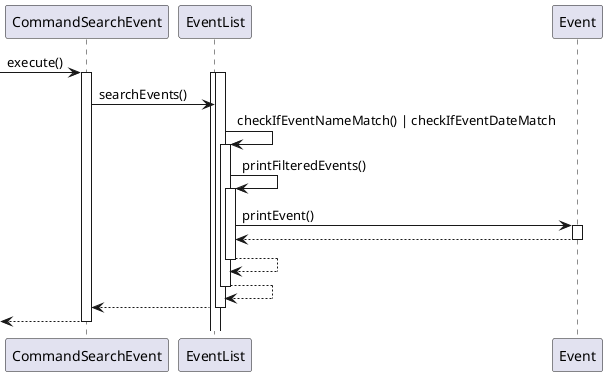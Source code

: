 @startuml
 -> CommandSearchEvent: execute()

activate CommandSearchEvent
activate EventList
activate EventList
CommandSearchEvent -> EventList:searchEvents()

EventList -> EventList : checkIfEventNameMatch() | checkIfEventDateMatch
activate EventList
EventList -> EventList : printFilteredEvents()
activate EventList
EventList -> Event : printEvent()
activate Event
EventList <-- Event
deactivate Event
return
return
CommandSearchEvent <-- EventList
deactivate EventList
return
deactivate CommandSearchEvent



@enduml